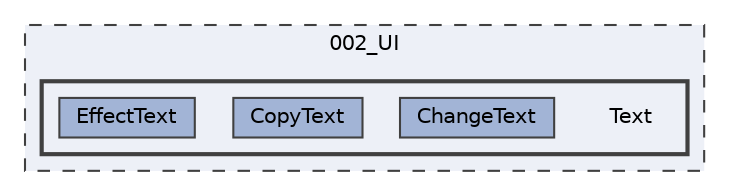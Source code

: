 digraph "002_UI/Text"
{
 // LATEX_PDF_SIZE
  bgcolor="transparent";
  edge [fontname=Helvetica,fontsize=10,labelfontname=Helvetica,labelfontsize=10];
  node [fontname=Helvetica,fontsize=10,shape=box,height=0.2,width=0.4];
  compound=true
  subgraph clusterdir_7c99f2a1ff81663d3f3b54142ef80e6d {
    graph [ bgcolor="#edf0f7", pencolor="grey25", label="002_UI", fontname=Helvetica,fontsize=10 style="filled,dashed", URL="dir_7c99f2a1ff81663d3f3b54142ef80e6d.html",tooltip=""]
  subgraph clusterdir_ea24ccb37c228e8b84e042867c1d90a7 {
    graph [ bgcolor="#edf0f7", pencolor="grey25", label="", fontname=Helvetica,fontsize=10 style="filled,bold", URL="dir_ea24ccb37c228e8b84e042867c1d90a7.html",tooltip=""]
    dir_ea24ccb37c228e8b84e042867c1d90a7 [shape=plaintext, label="Text"];
  dir_d012366475ebb997a934c64bfcac5b59 [label="ChangeText", fillcolor="#a2b4d6", color="grey25", style="filled", URL="dir_d012366475ebb997a934c64bfcac5b59.html",tooltip=""];
  dir_c45b8cc22f33adcdac209ecfc1fce417 [label="CopyText", fillcolor="#a2b4d6", color="grey25", style="filled", URL="dir_c45b8cc22f33adcdac209ecfc1fce417.html",tooltip=""];
  dir_aa26a79a30ce661ccaa7b24aed11b23d [label="EffectText", fillcolor="#a2b4d6", color="grey25", style="filled", URL="dir_aa26a79a30ce661ccaa7b24aed11b23d.html",tooltip=""];
  }
  }
}
